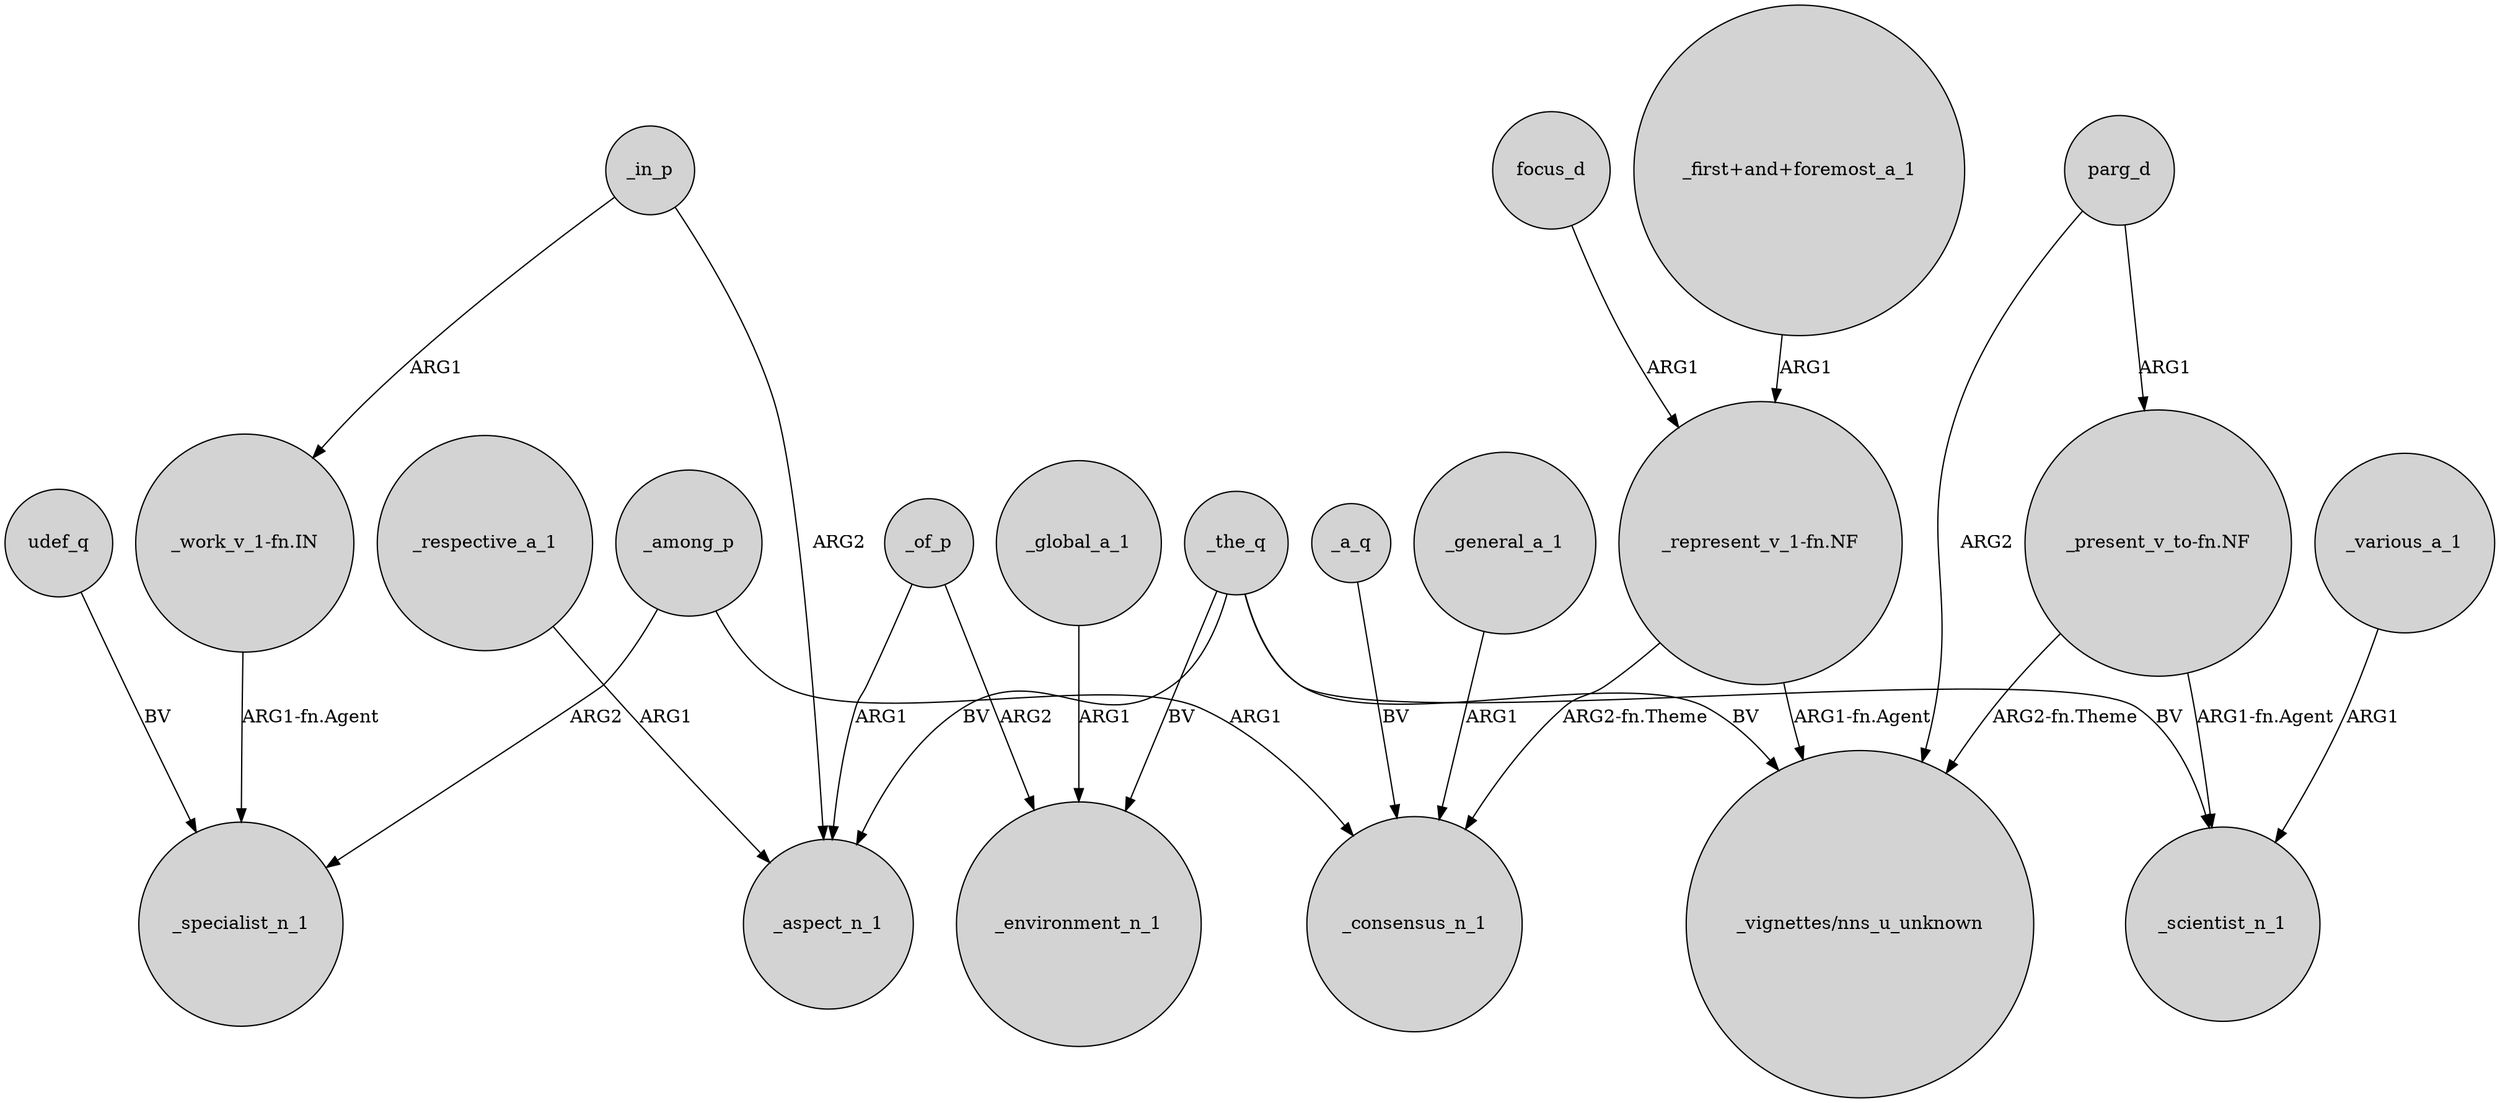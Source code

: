 digraph {
	node [shape=circle style=filled]
	udef_q -> _specialist_n_1 [label=BV]
	_respective_a_1 -> _aspect_n_1 [label=ARG1]
	_the_q -> _environment_n_1 [label=BV]
	_a_q -> _consensus_n_1 [label=BV]
	_of_p -> _aspect_n_1 [label=ARG1]
	"_present_v_to-fn.NF" -> _scientist_n_1 [label="ARG1-fn.Agent"]
	"_work_v_1-fn.IN" -> _specialist_n_1 [label="ARG1-fn.Agent"]
	_among_p -> _specialist_n_1 [label=ARG2]
	_global_a_1 -> _environment_n_1 [label=ARG1]
	focus_d -> "_represent_v_1-fn.NF" [label=ARG1]
	"_first+and+foremost_a_1" -> "_represent_v_1-fn.NF" [label=ARG1]
	_in_p -> _aspect_n_1 [label=ARG2]
	_the_q -> "_vignettes/nns_u_unknown" [label=BV]
	"_represent_v_1-fn.NF" -> "_vignettes/nns_u_unknown" [label="ARG1-fn.Agent"]
	"_present_v_to-fn.NF" -> "_vignettes/nns_u_unknown" [label="ARG2-fn.Theme"]
	_various_a_1 -> _scientist_n_1 [label=ARG1]
	"_represent_v_1-fn.NF" -> _consensus_n_1 [label="ARG2-fn.Theme"]
	_the_q -> _scientist_n_1 [label=BV]
	parg_d -> "_present_v_to-fn.NF" [label=ARG1]
	_among_p -> _consensus_n_1 [label=ARG1]
	parg_d -> "_vignettes/nns_u_unknown" [label=ARG2]
	_general_a_1 -> _consensus_n_1 [label=ARG1]
	_in_p -> "_work_v_1-fn.IN" [label=ARG1]
	_the_q -> _aspect_n_1 [label=BV]
	_of_p -> _environment_n_1 [label=ARG2]
}
